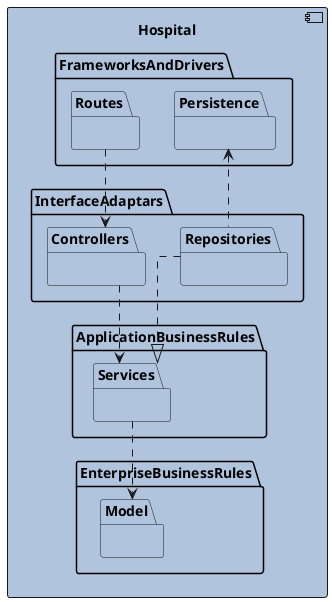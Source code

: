 @startuml 

skinparam linetype ortho

skinparam component{
  BackgroundColor lightsteelblue
}

skinparam interface{
  BackgroundColor lightskyblue
}
skinparam package{
  BackgroundColor lightsteelblue
}

component Hospital{
    package FrameworksAndDrivers{
      package Routes {

      }
      package Persistence {

      }
    }
    package InterfaceAdaptars{
      package Controllers{

      }
      package Repositories{

      }
    }

    package ApplicationBusinessRules{
      package Services{

      }
    }

    package EnterpriseBusinessRules{
      package Model{

      }
    }
}

Routes .down.> Controllers
Controllers .down.> Services
Repositories ..|> Services
Services .down.> Model
Repositories .up.> Persistence

@enduml
